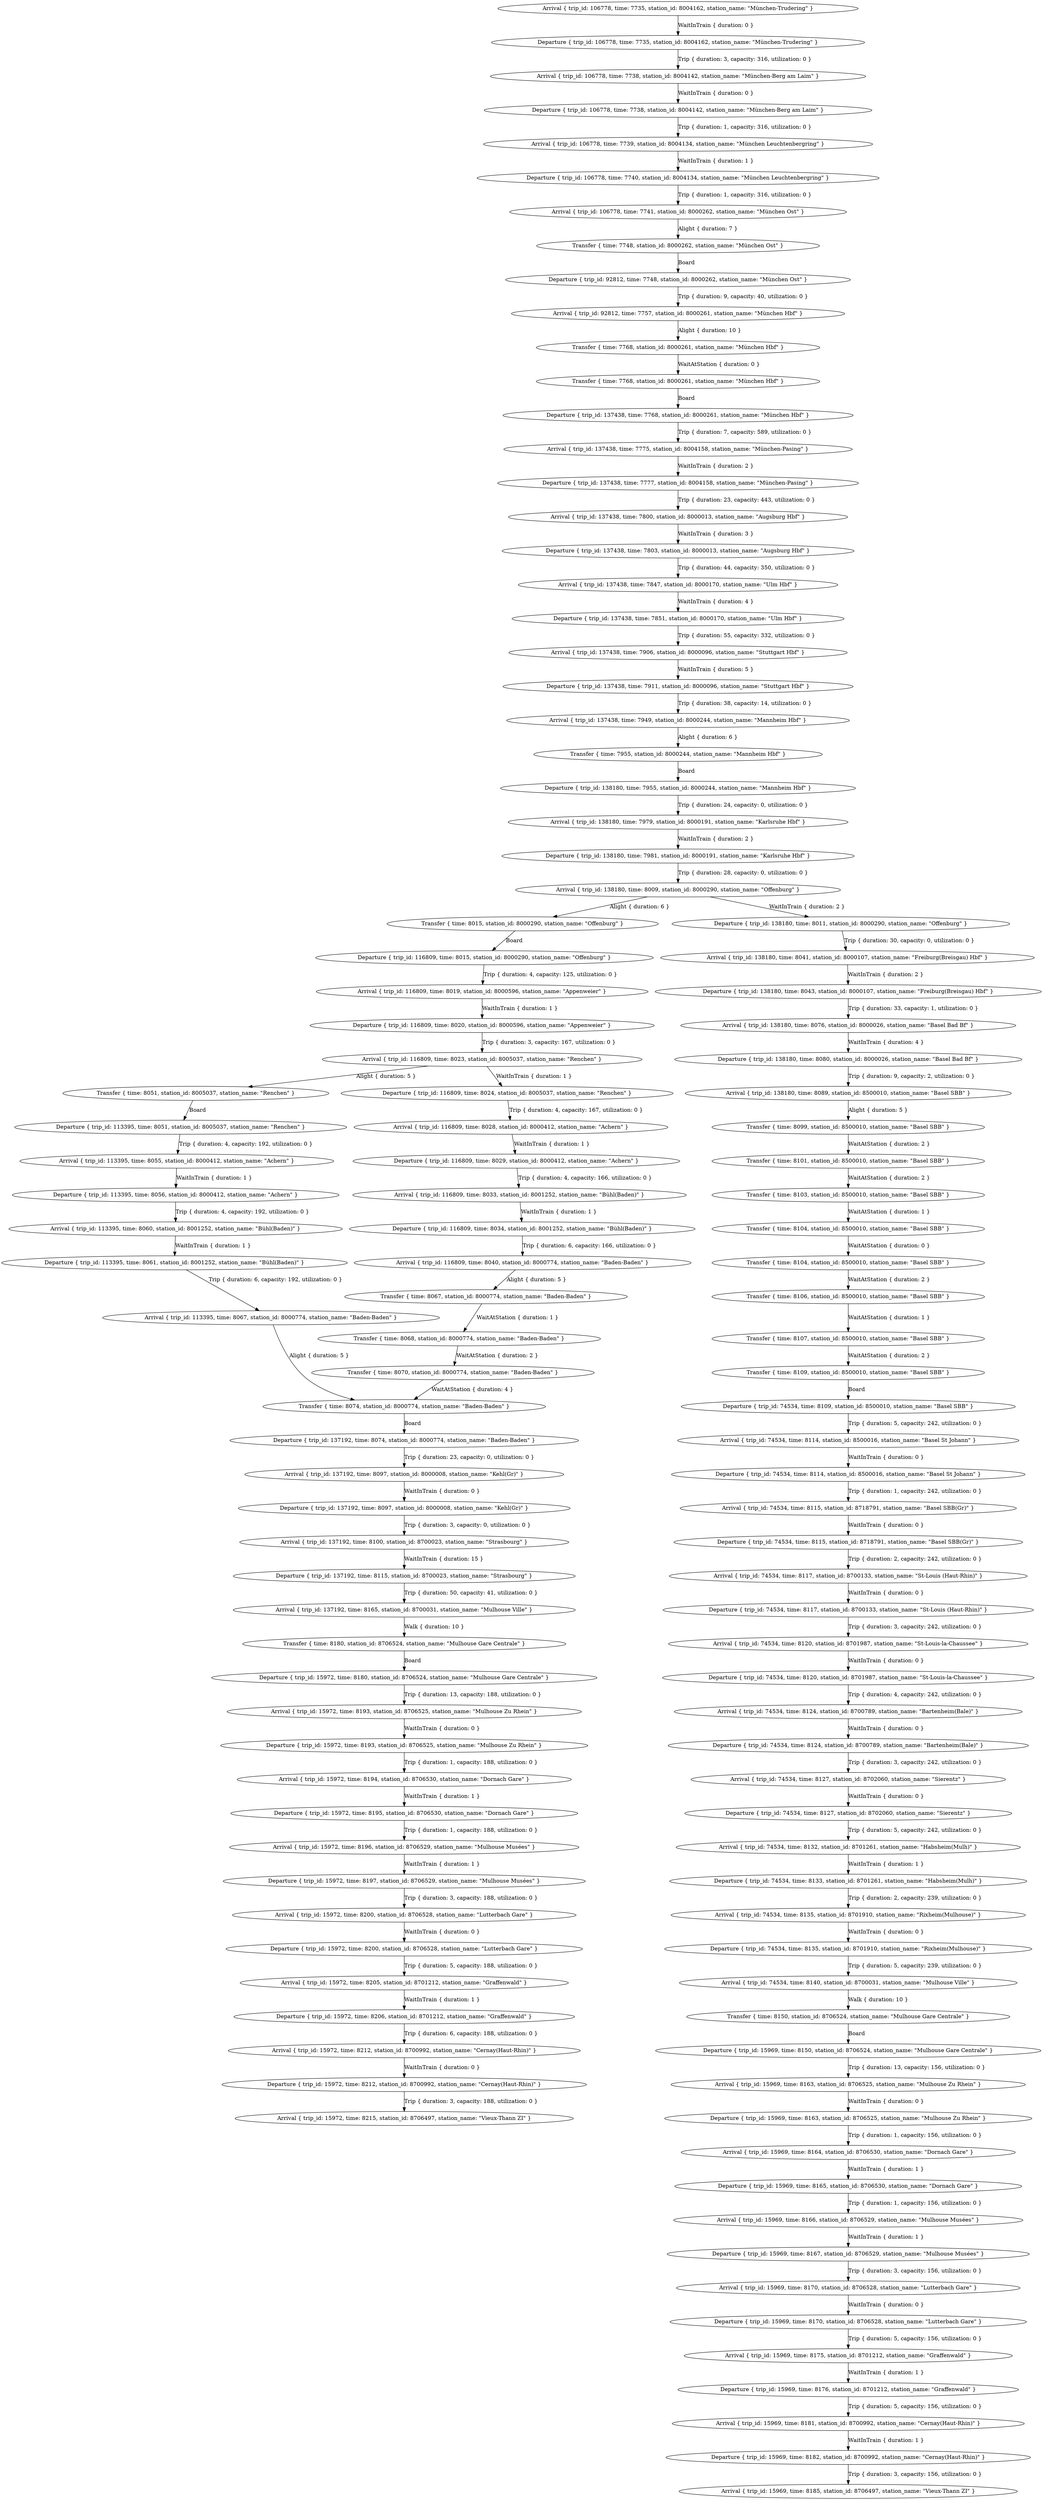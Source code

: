 digraph {
    0 [ label = "Departure { trip_id: 15969, time: 8150, station_id: 8706524, station_name: \"Mulhouse Gare Centrale\" }" ]
    1 [ label = "Transfer { time: 8150, station_id: 8706524, station_name: \"Mulhouse Gare Centrale\" }" ]
    2 [ label = "Arrival { trip_id: 15969, time: 8163, station_id: 8706525, station_name: \"Mulhouse Zu Rhein\" }" ]
    3 [ label = "Departure { trip_id: 15969, time: 8163, station_id: 8706525, station_name: \"Mulhouse Zu Rhein\" }" ]
    4 [ label = "Arrival { trip_id: 15969, time: 8164, station_id: 8706530, station_name: \"Dornach Gare\" }" ]
    5 [ label = "Departure { trip_id: 15969, time: 8165, station_id: 8706530, station_name: \"Dornach Gare\" }" ]
    6 [ label = "Arrival { trip_id: 15969, time: 8166, station_id: 8706529, station_name: \"Mulhouse Musées\" }" ]
    7 [ label = "Departure { trip_id: 15969, time: 8167, station_id: 8706529, station_name: \"Mulhouse Musées\" }" ]
    8 [ label = "Arrival { trip_id: 15969, time: 8170, station_id: 8706528, station_name: \"Lutterbach Gare\" }" ]
    9 [ label = "Departure { trip_id: 15969, time: 8170, station_id: 8706528, station_name: \"Lutterbach Gare\" }" ]
    10 [ label = "Arrival { trip_id: 15969, time: 8175, station_id: 8701212, station_name: \"Graffenwald\" }" ]
    11 [ label = "Departure { trip_id: 15969, time: 8176, station_id: 8701212, station_name: \"Graffenwald\" }" ]
    12 [ label = "Arrival { trip_id: 15969, time: 8181, station_id: 8700992, station_name: \"Cernay(Haut-Rhin)\" }" ]
    13 [ label = "Departure { trip_id: 15969, time: 8182, station_id: 8700992, station_name: \"Cernay(Haut-Rhin)\" }" ]
    14 [ label = "Arrival { trip_id: 15969, time: 8185, station_id: 8706497, station_name: \"Vieux-Thann ZI\" }" ]
    15 [ label = "Departure { trip_id: 15972, time: 8180, station_id: 8706524, station_name: \"Mulhouse Gare Centrale\" }" ]
    16 [ label = "Transfer { time: 8180, station_id: 8706524, station_name: \"Mulhouse Gare Centrale\" }" ]
    17 [ label = "Arrival { trip_id: 15972, time: 8193, station_id: 8706525, station_name: \"Mulhouse Zu Rhein\" }" ]
    18 [ label = "Departure { trip_id: 15972, time: 8193, station_id: 8706525, station_name: \"Mulhouse Zu Rhein\" }" ]
    19 [ label = "Arrival { trip_id: 15972, time: 8194, station_id: 8706530, station_name: \"Dornach Gare\" }" ]
    20 [ label = "Departure { trip_id: 15972, time: 8195, station_id: 8706530, station_name: \"Dornach Gare\" }" ]
    21 [ label = "Arrival { trip_id: 15972, time: 8196, station_id: 8706529, station_name: \"Mulhouse Musées\" }" ]
    22 [ label = "Departure { trip_id: 15972, time: 8197, station_id: 8706529, station_name: \"Mulhouse Musées\" }" ]
    23 [ label = "Arrival { trip_id: 15972, time: 8200, station_id: 8706528, station_name: \"Lutterbach Gare\" }" ]
    24 [ label = "Departure { trip_id: 15972, time: 8200, station_id: 8706528, station_name: \"Lutterbach Gare\" }" ]
    25 [ label = "Arrival { trip_id: 15972, time: 8205, station_id: 8701212, station_name: \"Graffenwald\" }" ]
    26 [ label = "Departure { trip_id: 15972, time: 8206, station_id: 8701212, station_name: \"Graffenwald\" }" ]
    27 [ label = "Arrival { trip_id: 15972, time: 8212, station_id: 8700992, station_name: \"Cernay(Haut-Rhin)\" }" ]
    28 [ label = "Departure { trip_id: 15972, time: 8212, station_id: 8700992, station_name: \"Cernay(Haut-Rhin)\" }" ]
    29 [ label = "Arrival { trip_id: 15972, time: 8215, station_id: 8706497, station_name: \"Vieux-Thann ZI\" }" ]
    30 [ label = "Transfer { time: 8104, station_id: 8500010, station_name: \"Basel SBB\" }" ]
    31 [ label = "Transfer { time: 8101, station_id: 8500010, station_name: \"Basel SBB\" }" ]
    32 [ label = "Transfer { time: 8106, station_id: 8500010, station_name: \"Basel SBB\" }" ]
    33 [ label = "Transfer { time: 8103, station_id: 8500010, station_name: \"Basel SBB\" }" ]
    34 [ label = "Departure { trip_id: 74534, time: 8109, station_id: 8500010, station_name: \"Basel SBB\" }" ]
    35 [ label = "Transfer { time: 8109, station_id: 8500010, station_name: \"Basel SBB\" }" ]
    36 [ label = "Arrival { trip_id: 74534, time: 8114, station_id: 8500016, station_name: \"Basel St Johann\" }" ]
    37 [ label = "Departure { trip_id: 74534, time: 8114, station_id: 8500016, station_name: \"Basel St Johann\" }" ]
    38 [ label = "Arrival { trip_id: 74534, time: 8115, station_id: 8718791, station_name: \"Basel SBB(Gr)\" }" ]
    39 [ label = "Departure { trip_id: 74534, time: 8115, station_id: 8718791, station_name: \"Basel SBB(Gr)\" }" ]
    40 [ label = "Arrival { trip_id: 74534, time: 8117, station_id: 8700133, station_name: \"St-Louis (Haut-Rhin)\" }" ]
    41 [ label = "Departure { trip_id: 74534, time: 8117, station_id: 8700133, station_name: \"St-Louis (Haut-Rhin)\" }" ]
    42 [ label = "Arrival { trip_id: 74534, time: 8120, station_id: 8701987, station_name: \"St-Louis-la-Chaussee\" }" ]
    43 [ label = "Departure { trip_id: 74534, time: 8120, station_id: 8701987, station_name: \"St-Louis-la-Chaussee\" }" ]
    44 [ label = "Arrival { trip_id: 74534, time: 8124, station_id: 8700789, station_name: \"Bartenheim(Bale)\" }" ]
    45 [ label = "Departure { trip_id: 74534, time: 8124, station_id: 8700789, station_name: \"Bartenheim(Bale)\" }" ]
    46 [ label = "Arrival { trip_id: 74534, time: 8127, station_id: 8702060, station_name: \"Sierentz\" }" ]
    47 [ label = "Departure { trip_id: 74534, time: 8127, station_id: 8702060, station_name: \"Sierentz\" }" ]
    48 [ label = "Arrival { trip_id: 74534, time: 8132, station_id: 8701261, station_name: \"Habsheim(Mulh)\" }" ]
    49 [ label = "Departure { trip_id: 74534, time: 8133, station_id: 8701261, station_name: \"Habsheim(Mulh)\" }" ]
    50 [ label = "Arrival { trip_id: 74534, time: 8135, station_id: 8701910, station_name: \"Rixheim(Mulhouse)\" }" ]
    51 [ label = "Departure { trip_id: 74534, time: 8135, station_id: 8701910, station_name: \"Rixheim(Mulhouse)\" }" ]
    52 [ label = "Arrival { trip_id: 74534, time: 8140, station_id: 8700031, station_name: \"Mulhouse Ville\" }" ]
    53 [ label = "Transfer { time: 8107, station_id: 8500010, station_name: \"Basel SBB\" }" ]
    54 [ label = "Transfer { time: 8067, station_id: 8000774, station_name: \"Baden-Baden\" }" ]
    55 [ label = "Transfer { time: 8099, station_id: 8500010, station_name: \"Basel SBB\" }" ]
    56 [ label = "Transfer { time: 8104, station_id: 8500010, station_name: \"Basel SBB\" }" ]
    57 [ label = "Departure { trip_id: 92812, time: 7748, station_id: 8000262, station_name: \"München Ost\" }" ]
    58 [ label = "Transfer { time: 7748, station_id: 8000262, station_name: \"München Ost\" }" ]
    59 [ label = "Arrival { trip_id: 92812, time: 7757, station_id: 8000261, station_name: \"München Hbf\" }" ]
    60 [ label = "Arrival { trip_id: 106778, time: 7735, station_id: 8004162, station_name: \"München-Trudering\" }" ]
    61 [ label = "Departure { trip_id: 106778, time: 7735, station_id: 8004162, station_name: \"München-Trudering\" }" ]
    62 [ label = "Arrival { trip_id: 106778, time: 7738, station_id: 8004142, station_name: \"München-Berg am Laim\" }" ]
    63 [ label = "Departure { trip_id: 106778, time: 7738, station_id: 8004142, station_name: \"München-Berg am Laim\" }" ]
    64 [ label = "Arrival { trip_id: 106778, time: 7739, station_id: 8004134, station_name: \"München Leuchtenbergring\" }" ]
    65 [ label = "Departure { trip_id: 106778, time: 7740, station_id: 8004134, station_name: \"München Leuchtenbergring\" }" ]
    66 [ label = "Arrival { trip_id: 106778, time: 7741, station_id: 8000262, station_name: \"München Ost\" }" ]
    67 [ label = "Transfer { time: 7768, station_id: 8000261, station_name: \"München Hbf\" }" ]
    68 [ label = "Departure { trip_id: 113395, time: 8051, station_id: 8005037, station_name: \"Renchen\" }" ]
    69 [ label = "Transfer { time: 8051, station_id: 8005037, station_name: \"Renchen\" }" ]
    70 [ label = "Arrival { trip_id: 113395, time: 8055, station_id: 8000412, station_name: \"Achern\" }" ]
    71 [ label = "Departure { trip_id: 113395, time: 8056, station_id: 8000412, station_name: \"Achern\" }" ]
    72 [ label = "Arrival { trip_id: 113395, time: 8060, station_id: 8001252, station_name: \"Bühl(Baden)\" }" ]
    73 [ label = "Departure { trip_id: 113395, time: 8061, station_id: 8001252, station_name: \"Bühl(Baden)\" }" ]
    74 [ label = "Arrival { trip_id: 113395, time: 8067, station_id: 8000774, station_name: \"Baden-Baden\" }" ]
    75 [ label = "Transfer { time: 8068, station_id: 8000774, station_name: \"Baden-Baden\" }" ]
    76 [ label = "Transfer { time: 8070, station_id: 8000774, station_name: \"Baden-Baden\" }" ]
    77 [ label = "Departure { trip_id: 116809, time: 8015, station_id: 8000290, station_name: \"Offenburg\" }" ]
    78 [ label = "Transfer { time: 8015, station_id: 8000290, station_name: \"Offenburg\" }" ]
    79 [ label = "Arrival { trip_id: 116809, time: 8019, station_id: 8000596, station_name: \"Appenweier\" }" ]
    80 [ label = "Departure { trip_id: 116809, time: 8020, station_id: 8000596, station_name: \"Appenweier\" }" ]
    81 [ label = "Arrival { trip_id: 116809, time: 8023, station_id: 8005037, station_name: \"Renchen\" }" ]
    82 [ label = "Departure { trip_id: 116809, time: 8024, station_id: 8005037, station_name: \"Renchen\" }" ]
    83 [ label = "Arrival { trip_id: 116809, time: 8028, station_id: 8000412, station_name: \"Achern\" }" ]
    84 [ label = "Departure { trip_id: 116809, time: 8029, station_id: 8000412, station_name: \"Achern\" }" ]
    85 [ label = "Arrival { trip_id: 116809, time: 8033, station_id: 8001252, station_name: \"Bühl(Baden)\" }" ]
    86 [ label = "Departure { trip_id: 116809, time: 8034, station_id: 8001252, station_name: \"Bühl(Baden)\" }" ]
    87 [ label = "Arrival { trip_id: 116809, time: 8040, station_id: 8000774, station_name: \"Baden-Baden\" }" ]
    88 [ label = "Departure { trip_id: 137192, time: 8074, station_id: 8000774, station_name: \"Baden-Baden\" }" ]
    89 [ label = "Transfer { time: 8074, station_id: 8000774, station_name: \"Baden-Baden\" }" ]
    90 [ label = "Arrival { trip_id: 137192, time: 8097, station_id: 8000008, station_name: \"Kehl(Gr)\" }" ]
    91 [ label = "Departure { trip_id: 137192, time: 8097, station_id: 8000008, station_name: \"Kehl(Gr)\" }" ]
    92 [ label = "Arrival { trip_id: 137192, time: 8100, station_id: 8700023, station_name: \"Strasbourg\" }" ]
    93 [ label = "Departure { trip_id: 137192, time: 8115, station_id: 8700023, station_name: \"Strasbourg\" }" ]
    94 [ label = "Arrival { trip_id: 137192, time: 8165, station_id: 8700031, station_name: \"Mulhouse Ville\" }" ]
    95 [ label = "Departure { trip_id: 137438, time: 7768, station_id: 8000261, station_name: \"München Hbf\" }" ]
    96 [ label = "Transfer { time: 7768, station_id: 8000261, station_name: \"München Hbf\" }" ]
    97 [ label = "Arrival { trip_id: 137438, time: 7775, station_id: 8004158, station_name: \"München-Pasing\" }" ]
    98 [ label = "Departure { trip_id: 137438, time: 7777, station_id: 8004158, station_name: \"München-Pasing\" }" ]
    99 [ label = "Arrival { trip_id: 137438, time: 7800, station_id: 8000013, station_name: \"Augsburg Hbf\" }" ]
    100 [ label = "Departure { trip_id: 137438, time: 7803, station_id: 8000013, station_name: \"Augsburg Hbf\" }" ]
    101 [ label = "Arrival { trip_id: 137438, time: 7847, station_id: 8000170, station_name: \"Ulm Hbf\" }" ]
    102 [ label = "Departure { trip_id: 137438, time: 7851, station_id: 8000170, station_name: \"Ulm Hbf\" }" ]
    103 [ label = "Arrival { trip_id: 137438, time: 7906, station_id: 8000096, station_name: \"Stuttgart Hbf\" }" ]
    104 [ label = "Departure { trip_id: 137438, time: 7911, station_id: 8000096, station_name: \"Stuttgart Hbf\" }" ]
    105 [ label = "Arrival { trip_id: 137438, time: 7949, station_id: 8000244, station_name: \"Mannheim Hbf\" }" ]
    106 [ label = "Departure { trip_id: 138180, time: 7955, station_id: 8000244, station_name: \"Mannheim Hbf\" }" ]
    107 [ label = "Transfer { time: 7955, station_id: 8000244, station_name: \"Mannheim Hbf\" }" ]
    108 [ label = "Arrival { trip_id: 138180, time: 7979, station_id: 8000191, station_name: \"Karlsruhe Hbf\" }" ]
    109 [ label = "Departure { trip_id: 138180, time: 7981, station_id: 8000191, station_name: \"Karlsruhe Hbf\" }" ]
    110 [ label = "Arrival { trip_id: 138180, time: 8009, station_id: 8000290, station_name: \"Offenburg\" }" ]
    111 [ label = "Departure { trip_id: 138180, time: 8011, station_id: 8000290, station_name: \"Offenburg\" }" ]
    112 [ label = "Arrival { trip_id: 138180, time: 8041, station_id: 8000107, station_name: \"Freiburg(Breisgau) Hbf\" }" ]
    113 [ label = "Departure { trip_id: 138180, time: 8043, station_id: 8000107, station_name: \"Freiburg(Breisgau) Hbf\" }" ]
    114 [ label = "Arrival { trip_id: 138180, time: 8076, station_id: 8000026, station_name: \"Basel Bad Bf\" }" ]
    115 [ label = "Departure { trip_id: 138180, time: 8080, station_id: 8000026, station_name: \"Basel Bad Bf\" }" ]
    116 [ label = "Arrival { trip_id: 138180, time: 8089, station_id: 8500010, station_name: \"Basel SBB\" }" ]
    1 -> 0 [ label = "Board" ]
    0 -> 2 [ label = "Trip { duration: 13, capacity: 156, utilization: 0 }" ]
    3 -> 4 [ label = "Trip { duration: 1, capacity: 156, utilization: 0 }" ]
    5 -> 6 [ label = "Trip { duration: 1, capacity: 156, utilization: 0 }" ]
    7 -> 8 [ label = "Trip { duration: 3, capacity: 156, utilization: 0 }" ]
    9 -> 10 [ label = "Trip { duration: 5, capacity: 156, utilization: 0 }" ]
    11 -> 12 [ label = "Trip { duration: 5, capacity: 156, utilization: 0 }" ]
    13 -> 14 [ label = "Trip { duration: 3, capacity: 156, utilization: 0 }" ]
    16 -> 15 [ label = "Board" ]
    15 -> 17 [ label = "Trip { duration: 13, capacity: 188, utilization: 0 }" ]
    18 -> 19 [ label = "Trip { duration: 1, capacity: 188, utilization: 0 }" ]
    20 -> 21 [ label = "Trip { duration: 1, capacity: 188, utilization: 0 }" ]
    22 -> 23 [ label = "Trip { duration: 3, capacity: 188, utilization: 0 }" ]
    24 -> 25 [ label = "Trip { duration: 5, capacity: 188, utilization: 0 }" ]
    26 -> 27 [ label = "Trip { duration: 6, capacity: 188, utilization: 0 }" ]
    28 -> 29 [ label = "Trip { duration: 3, capacity: 188, utilization: 0 }" ]
    35 -> 34 [ label = "Board" ]
    34 -> 36 [ label = "Trip { duration: 5, capacity: 242, utilization: 0 }" ]
    37 -> 38 [ label = "Trip { duration: 1, capacity: 242, utilization: 0 }" ]
    39 -> 40 [ label = "Trip { duration: 2, capacity: 242, utilization: 0 }" ]
    41 -> 42 [ label = "Trip { duration: 3, capacity: 242, utilization: 0 }" ]
    43 -> 44 [ label = "Trip { duration: 4, capacity: 242, utilization: 0 }" ]
    45 -> 46 [ label = "Trip { duration: 3, capacity: 242, utilization: 0 }" ]
    47 -> 48 [ label = "Trip { duration: 5, capacity: 242, utilization: 0 }" ]
    49 -> 50 [ label = "Trip { duration: 2, capacity: 239, utilization: 0 }" ]
    51 -> 52 [ label = "Trip { duration: 5, capacity: 239, utilization: 0 }" ]
    58 -> 57 [ label = "Board" ]
    57 -> 59 [ label = "Trip { duration: 9, capacity: 40, utilization: 0 }" ]
    61 -> 62 [ label = "Trip { duration: 3, capacity: 316, utilization: 0 }" ]
    63 -> 64 [ label = "Trip { duration: 1, capacity: 316, utilization: 0 }" ]
    65 -> 66 [ label = "Trip { duration: 1, capacity: 316, utilization: 0 }" ]
    69 -> 68 [ label = "Board" ]
    68 -> 70 [ label = "Trip { duration: 4, capacity: 192, utilization: 0 }" ]
    71 -> 72 [ label = "Trip { duration: 4, capacity: 192, utilization: 0 }" ]
    73 -> 74 [ label = "Trip { duration: 6, capacity: 192, utilization: 0 }" ]
    78 -> 77 [ label = "Board" ]
    77 -> 79 [ label = "Trip { duration: 4, capacity: 125, utilization: 0 }" ]
    80 -> 81 [ label = "Trip { duration: 3, capacity: 167, utilization: 0 }" ]
    82 -> 83 [ label = "Trip { duration: 4, capacity: 167, utilization: 0 }" ]
    84 -> 85 [ label = "Trip { duration: 4, capacity: 166, utilization: 0 }" ]
    86 -> 87 [ label = "Trip { duration: 6, capacity: 166, utilization: 0 }" ]
    89 -> 88 [ label = "Board" ]
    88 -> 90 [ label = "Trip { duration: 23, capacity: 0, utilization: 0 }" ]
    91 -> 92 [ label = "Trip { duration: 3, capacity: 0, utilization: 0 }" ]
    93 -> 94 [ label = "Trip { duration: 50, capacity: 41, utilization: 0 }" ]
    96 -> 95 [ label = "Board" ]
    95 -> 97 [ label = "Trip { duration: 7, capacity: 589, utilization: 0 }" ]
    98 -> 99 [ label = "Trip { duration: 23, capacity: 443, utilization: 0 }" ]
    100 -> 101 [ label = "Trip { duration: 44, capacity: 350, utilization: 0 }" ]
    102 -> 103 [ label = "Trip { duration: 55, capacity: 332, utilization: 0 }" ]
    104 -> 105 [ label = "Trip { duration: 38, capacity: 14, utilization: 0 }" ]
    107 -> 106 [ label = "Board" ]
    106 -> 108 [ label = "Trip { duration: 24, capacity: 0, utilization: 0 }" ]
    109 -> 110 [ label = "Trip { duration: 28, capacity: 0, utilization: 0 }" ]
    111 -> 112 [ label = "Trip { duration: 30, capacity: 0, utilization: 0 }" ]
    113 -> 114 [ label = "Trip { duration: 33, capacity: 1, utilization: 0 }" ]
    115 -> 116 [ label = "Trip { duration: 9, capacity: 2, utilization: 0 }" ]
    110 -> 78 [ label = "Alight { duration: 6 }" ]
    110 -> 111 [ label = "WaitInTrain { duration: 2 }" ]
    99 -> 100 [ label = "WaitInTrain { duration: 3 }" ]
    112 -> 113 [ label = "WaitInTrain { duration: 2 }" ]
    50 -> 51 [ label = "WaitInTrain { duration: 0 }" ]
    92 -> 93 [ label = "WaitInTrain { duration: 15 }" ]
    114 -> 115 [ label = "WaitInTrain { duration: 4 }" ]
    101 -> 102 [ label = "WaitInTrain { duration: 4 }" ]
    27 -> 28 [ label = "WaitInTrain { duration: 0 }" ]
    12 -> 13 [ label = "WaitInTrain { duration: 1 }" ]
    38 -> 39 [ label = "WaitInTrain { duration: 0 }" ]
    90 -> 91 [ label = "WaitInTrain { duration: 0 }" ]
    44 -> 45 [ label = "WaitInTrain { duration: 0 }" ]
    6 -> 7 [ label = "WaitInTrain { duration: 1 }" ]
    21 -> 22 [ label = "WaitInTrain { duration: 1 }" ]
    2 -> 3 [ label = "WaitInTrain { duration: 0 }" ]
    17 -> 18 [ label = "WaitInTrain { duration: 0 }" ]
    40 -> 41 [ label = "WaitInTrain { duration: 0 }" ]
    66 -> 58 [ label = "Alight { duration: 7 }" ]
    105 -> 107 [ label = "Alight { duration: 6 }" ]
    83 -> 84 [ label = "WaitInTrain { duration: 1 }" ]
    70 -> 71 [ label = "WaitInTrain { duration: 1 }" ]
    54 -> 75 [ label = "WaitAtStation { duration: 1 }" ]
    75 -> 76 [ label = "WaitAtStation { duration: 2 }" ]
    76 -> 89 [ label = "WaitAtStation { duration: 4 }" ]
    87 -> 54 [ label = "Alight { duration: 5 }" ]
    74 -> 89 [ label = "Alight { duration: 5 }" ]
    72 -> 73 [ label = "WaitInTrain { duration: 1 }" ]
    85 -> 86 [ label = "WaitInTrain { duration: 1 }" ]
    64 -> 65 [ label = "WaitInTrain { duration: 1 }" ]
    19 -> 20 [ label = "WaitInTrain { duration: 1 }" ]
    4 -> 5 [ label = "WaitInTrain { duration: 1 }" ]
    103 -> 104 [ label = "WaitInTrain { duration: 5 }" ]
    46 -> 47 [ label = "WaitInTrain { duration: 0 }" ]
    108 -> 109 [ label = "WaitInTrain { duration: 2 }" ]
    42 -> 43 [ label = "WaitInTrain { duration: 0 }" ]
    55 -> 31 [ label = "WaitAtStation { duration: 2 }" ]
    31 -> 33 [ label = "WaitAtStation { duration: 2 }" ]
    33 -> 30 [ label = "WaitAtStation { duration: 1 }" ]
    30 -> 56 [ label = "WaitAtStation { duration: 0 }" ]
    56 -> 32 [ label = "WaitAtStation { duration: 2 }" ]
    32 -> 53 [ label = "WaitAtStation { duration: 1 }" ]
    53 -> 35 [ label = "WaitAtStation { duration: 2 }" ]
    116 -> 55 [ label = "Alight { duration: 5 }" ]
    25 -> 26 [ label = "WaitInTrain { duration: 1 }" ]
    10 -> 11 [ label = "WaitInTrain { duration: 1 }" ]
    62 -> 63 [ label = "WaitInTrain { duration: 0 }" ]
    36 -> 37 [ label = "WaitInTrain { duration: 0 }" ]
    79 -> 80 [ label = "WaitInTrain { duration: 1 }" ]
    97 -> 98 [ label = "WaitInTrain { duration: 2 }" ]
    81 -> 69 [ label = "Alight { duration: 5 }" ]
    81 -> 82 [ label = "WaitInTrain { duration: 1 }" ]
    23 -> 24 [ label = "WaitInTrain { duration: 0 }" ]
    8 -> 9 [ label = "WaitInTrain { duration: 0 }" ]
    67 -> 96 [ label = "WaitAtStation { duration: 0 }" ]
    59 -> 67 [ label = "Alight { duration: 10 }" ]
    60 -> 61 [ label = "WaitInTrain { duration: 0 }" ]
    48 -> 49 [ label = "WaitInTrain { duration: 1 }" ]
    52 -> 1 [ label = "Walk { duration: 10 }" ]
    94 -> 16 [ label = "Walk { duration: 10 }" ]
}
